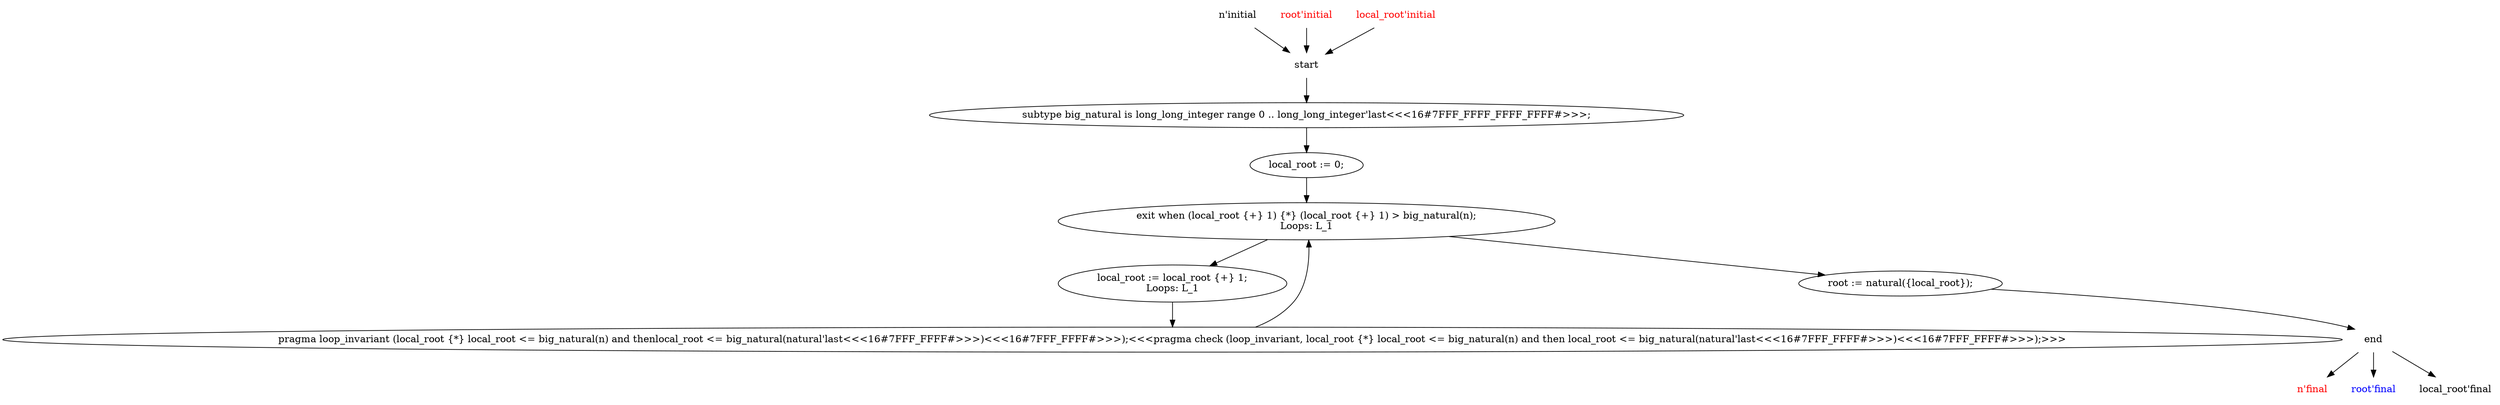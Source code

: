 // isqrt_cfg
digraph G {
   graph [splines=True];
    1 [label="start",shape="plaintext"];
    2 [label="end",shape="plaintext"];
    3 [label="n'initial",shape="plaintext"];
    4 [label="n'final",shape="plaintext",fontcolor="red"];
    5 [label="root'initial",shape="plaintext",fontcolor="red"];
    6 [label="root'final",shape="plaintext",fontcolor="blue"];
    8 [label="subtype big_natural is long_long_integer range 0 .. long_long_integer'last<<<16#7FFF_FFFF_FFFF_FFFF#>>>;"];
    9 [label="local_root'initial",shape="plaintext",fontcolor="red"];
    10 [label="local_root'final",shape="plaintext"];
    12 [label="local_root := 0;"];
    13 [label="exit when (local_root {+} 1) {*} (local_root {+} 1) > big_natural(n);\nLoops:&nbsp;L_1"];
    14 [label="local_root := local_root {+} 1;\nLoops:&nbsp;L_1"];
    15 [label="pragma loop_invariant (local_root {*} local_root <= big_natural(n) and thenlocal_root <= big_natural(natural'last<<<16#7FFF_FFFF#>>>)<<<16#7FFF_FFFF#>>>);<<<pragma check (loop_invariant, local_root {*} local_root <= big_natural(n) and then local_root <= big_natural(natural'last<<<16#7FFF_FFFF#>>>)<<<16#7FFF_FFFF#>>>);>>>"];
    17 [label="root := natural({local_root});"];

    1 ->  8 [arrowType="normal"];
    2 ->  4 [arrowType="normal"];
    2 ->  6 [arrowType="normal"];
    2 ->  10 [arrowType="normal"];
    3 ->  1 [arrowType="normal"];
    5 ->  1 [arrowType="normal"];
    8 ->  12 [arrowType="normal"];
    9 ->  1 [arrowType="normal"];
    12 ->  13 [arrowType="normal"];
    13 ->  14 [arrowType="normal"];
    13 ->  17 [arrowType="normal"];
    14 ->  15 [arrowType="normal"];
    15 ->  13 [arrowType="normal"];
    17 ->  2 [arrowType="normal"];
}
